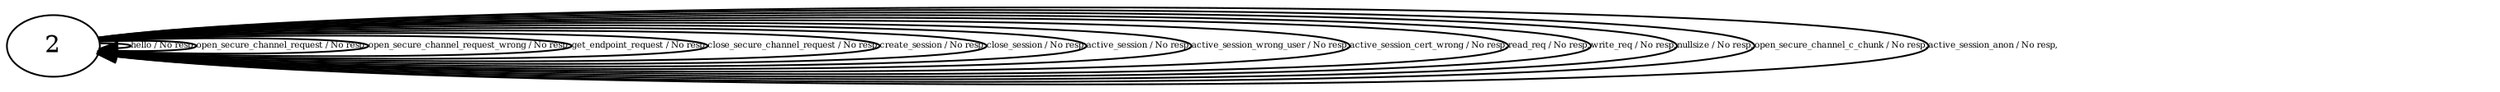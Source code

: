 digraph "Automata" { 
	 "2" [shape=ellipse,style=filled,fillcolor=white,URL="2"];
	 "2"->"2" [fontsize=5,label="hello / No resp,",URL="t30"];
	 "2"->"2" [fontsize=5,label="open_secure_channel_request / No resp,",URL="t31"];
	 "2"->"2" [fontsize=5,label="open_secure_channel_request_wrong / No resp,",URL="t32"];
	 "2"->"2" [fontsize=5,label="get_endpoint_request / No resp,",URL="t33"];
	 "2"->"2" [fontsize=5,label="close_secure_channel_request / No resp,",URL="t34"];
	 "2"->"2" [fontsize=5,label="create_session / No resp,",URL="t35"];
	 "2"->"2" [fontsize=5,label="close_session / No resp,",URL="t36"];
	 "2"->"2" [fontsize=5,label="active_session / No resp,",URL="t37"];
	 "2"->"2" [fontsize=5,label="active_session_wrong_user / No resp,",URL="t38"];
	 "2"->"2" [fontsize=5,label="active_session_cert_wrong / No resp,",URL="t39"];
	 "2"->"2" [fontsize=5,label="read_req / No resp,",URL="t40"];
	 "2"->"2" [fontsize=5,label="write_req / No resp,",URL="t41"];
	 "2"->"2" [fontsize=5,label="nullsize / No resp,",URL="t42"];
	 "2"->"2" [fontsize=5,label="open_secure_channel_c_chunk / No resp,",URL="t43"];
	 "2"->"2" [fontsize=5,label="active_session_anon / No resp,",URL="t44"];
}
